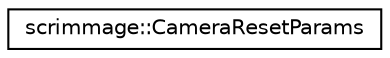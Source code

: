 digraph "Graphical Class Hierarchy"
{
 // LATEX_PDF_SIZE
  edge [fontname="Helvetica",fontsize="10",labelfontname="Helvetica",labelfontsize="10"];
  node [fontname="Helvetica",fontsize="10",shape=record];
  rankdir="LR";
  Node0 [label="scrimmage::CameraResetParams",height=0.2,width=0.4,color="black", fillcolor="white", style="filled",URL="$structscrimmage_1_1CameraResetParams.html",tooltip=" "];
}
